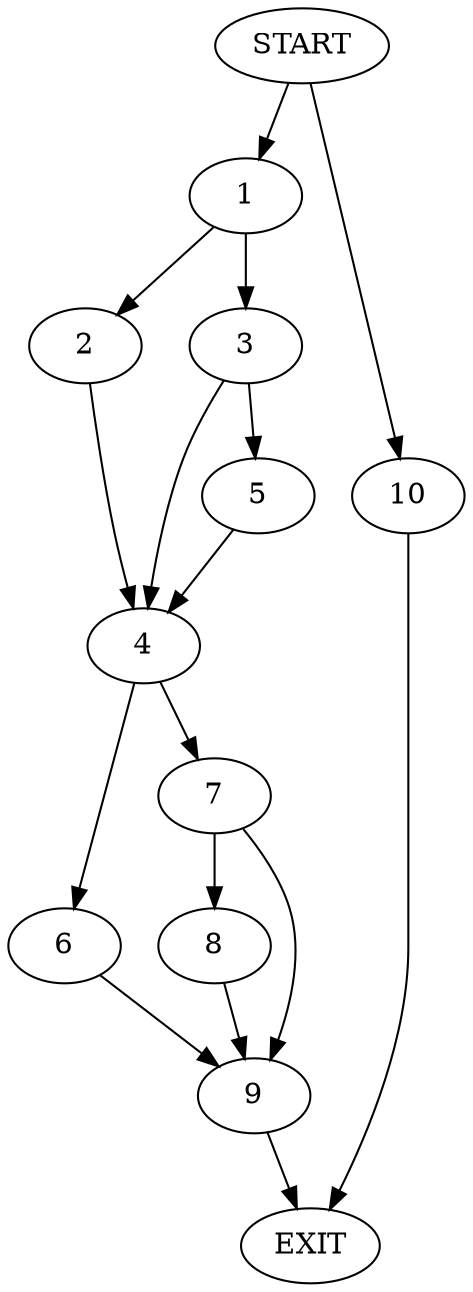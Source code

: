 digraph {
0 [label="START"]
11 [label="EXIT"]
0 -> 1
1 -> 2
1 -> 3
3 -> 4
3 -> 5
2 -> 4
4 -> 6
4 -> 7
5 -> 4
7 -> 8
7 -> 9
6 -> 9
9 -> 11
8 -> 9
0 -> 10
10 -> 11
}
